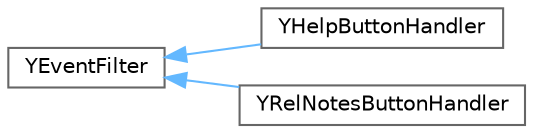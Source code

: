 digraph "Graphical Class Hierarchy"
{
 // LATEX_PDF_SIZE
  bgcolor="transparent";
  edge [fontname=Helvetica,fontsize=10,labelfontname=Helvetica,labelfontsize=10];
  node [fontname=Helvetica,fontsize=10,shape=box,height=0.2,width=0.4];
  rankdir="LR";
  Node0 [id="Node000000",label="YEventFilter",height=0.2,width=0.4,color="grey40", fillcolor="white", style="filled",URL="$classYEventFilter.html",tooltip=" "];
  Node0 -> Node1 [id="edge92_Node000000_Node000001",dir="back",color="steelblue1",style="solid",tooltip=" "];
  Node1 [id="Node000001",label="YHelpButtonHandler",height=0.2,width=0.4,color="grey40", fillcolor="white", style="filled",URL="$classYHelpButtonHandler.html",tooltip=" "];
  Node0 -> Node2 [id="edge93_Node000000_Node000002",dir="back",color="steelblue1",style="solid",tooltip=" "];
  Node2 [id="Node000002",label="YRelNotesButtonHandler",height=0.2,width=0.4,color="grey40", fillcolor="white", style="filled",URL="$classYRelNotesButtonHandler.html",tooltip=" "];
}
